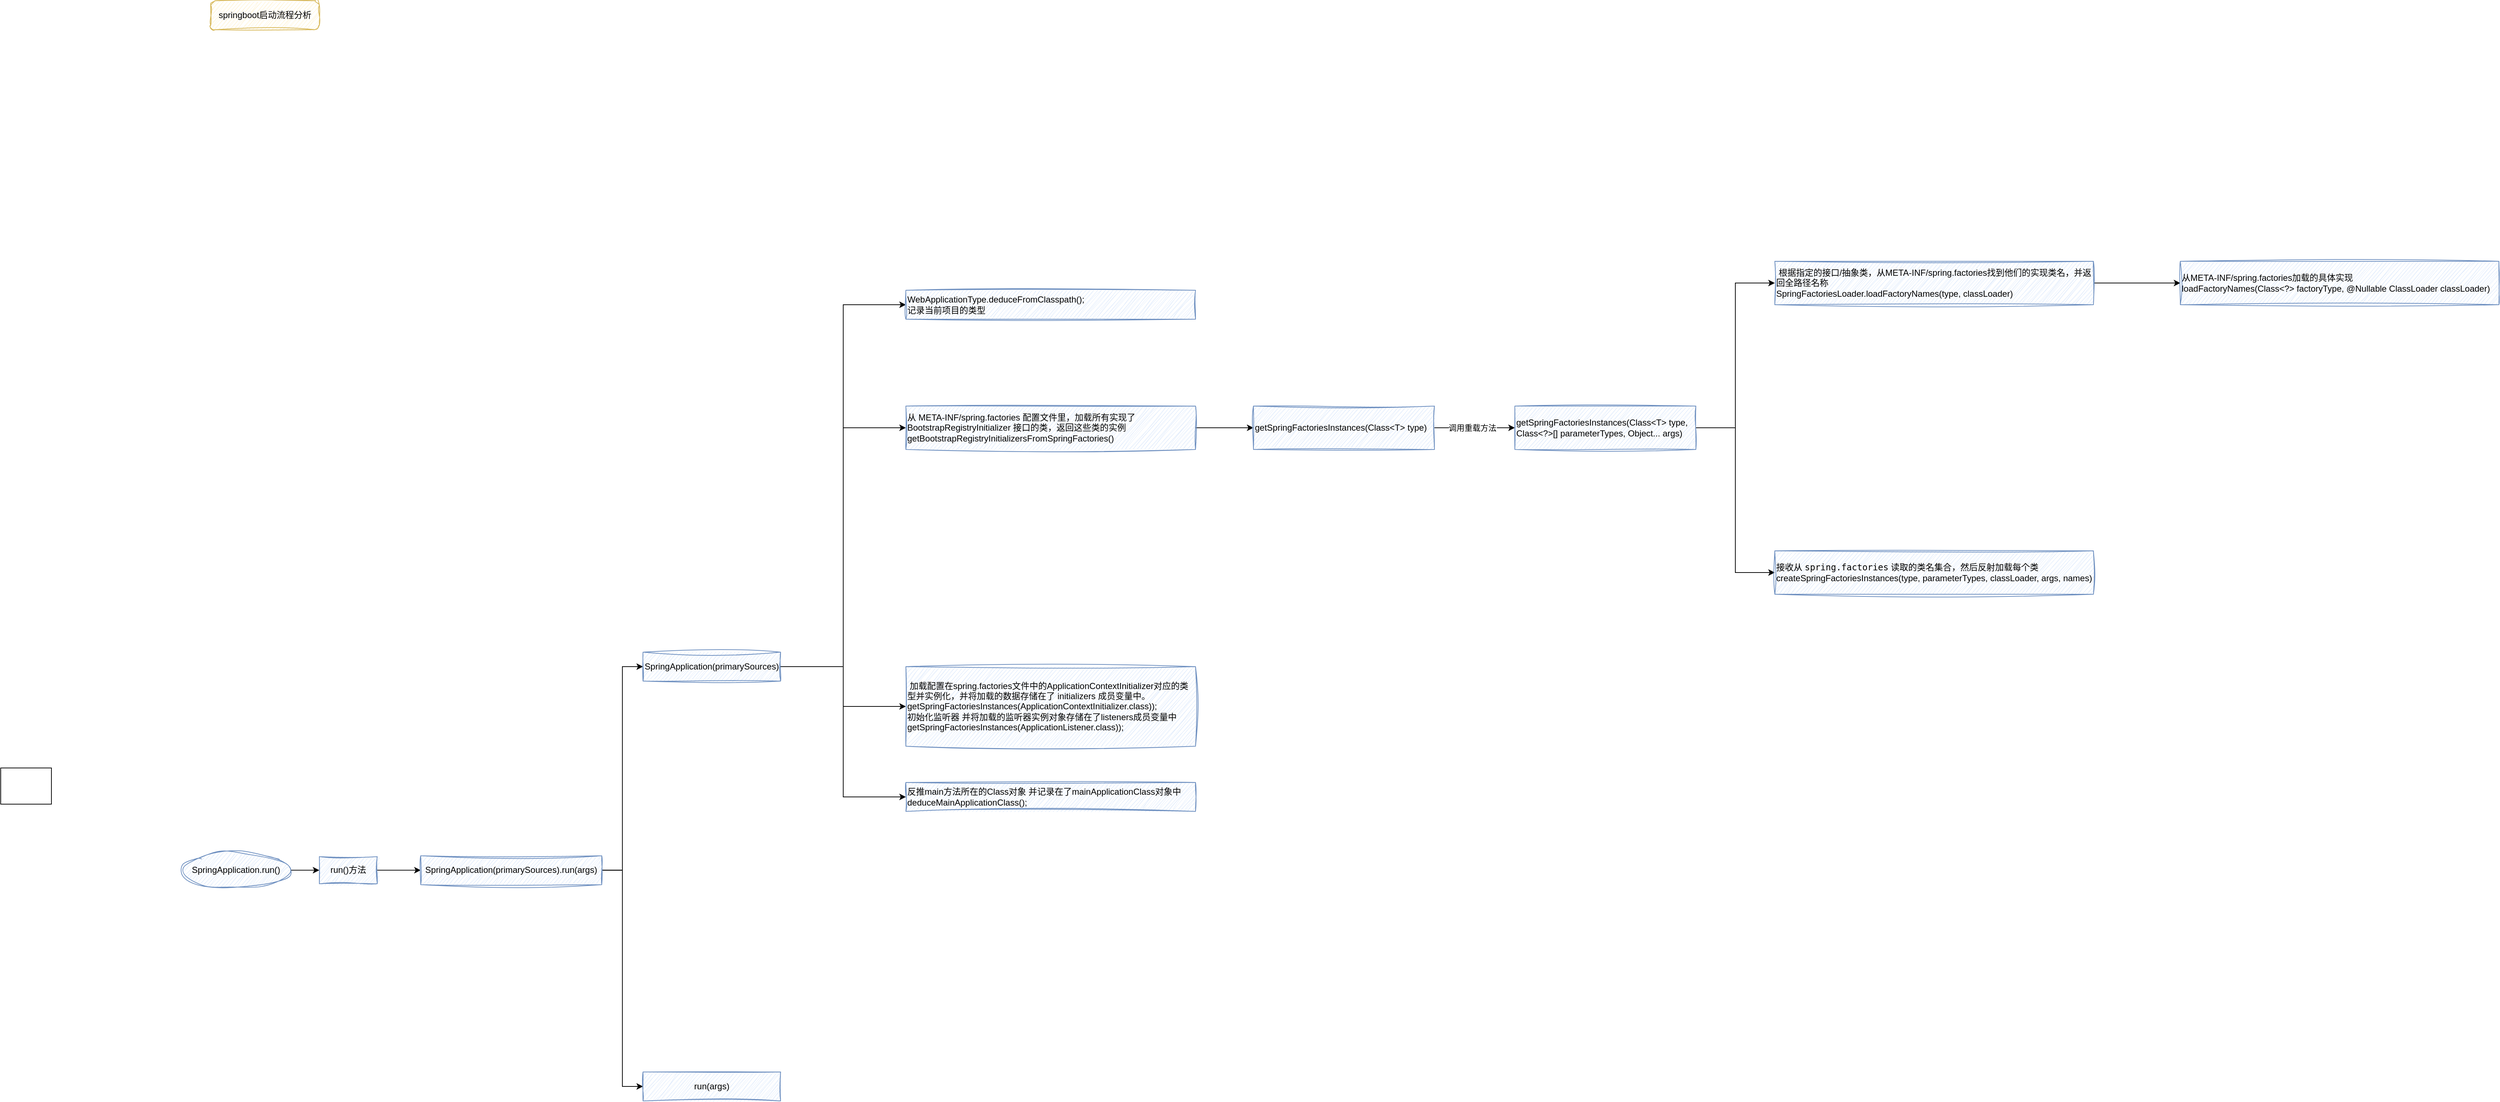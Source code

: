 <mxfile version="27.1.6">
  <diagram name="第 1 页" id="eMFeoTP_9UUyZn8uqYhF">
    <mxGraphModel dx="2040" dy="730" grid="1" gridSize="10" guides="1" tooltips="1" connect="1" arrows="1" fold="1" page="1" pageScale="1" pageWidth="827" pageHeight="1169" math="0" shadow="0">
      <root>
        <mxCell id="0" />
        <mxCell id="1" parent="0" />
        <mxCell id="Daa2gUxjf4LC8xl4a2z6-1" value="springboot启动流程分析" style="rounded=1;whiteSpace=wrap;html=1;fillColor=#fff2cc;strokeColor=#d6b656;sketch=1;curveFitting=1;jiggle=2;shadow=0;glass=0;" vertex="1" parent="1">
          <mxGeometry x="40" y="40" width="150" height="40" as="geometry" />
        </mxCell>
        <mxCell id="Daa2gUxjf4LC8xl4a2z6-2" value="" style="rounded=0;whiteSpace=wrap;html=1;" vertex="1" parent="1">
          <mxGeometry x="-250" y="1100" width="70" height="50" as="geometry" />
        </mxCell>
        <mxCell id="Daa2gUxjf4LC8xl4a2z6-6" value="" style="edgeStyle=orthogonalEdgeStyle;rounded=0;orthogonalLoop=1;jettySize=auto;html=1;" edge="1" parent="1" source="Daa2gUxjf4LC8xl4a2z6-4" target="Daa2gUxjf4LC8xl4a2z6-5">
          <mxGeometry relative="1" as="geometry" />
        </mxCell>
        <mxCell id="Daa2gUxjf4LC8xl4a2z6-4" value="SpringApplication.run()" style="strokeWidth=1;html=1;shape=mxgraph.flowchart.start_2;whiteSpace=wrap;fillColor=#dae8fc;strokeColor=#6c8ebf;sketch=1;curveFitting=1;jiggle=2;" vertex="1" parent="1">
          <mxGeometry y="1216.25" width="150" height="50" as="geometry" />
        </mxCell>
        <mxCell id="Daa2gUxjf4LC8xl4a2z6-15" style="edgeStyle=orthogonalEdgeStyle;rounded=0;orthogonalLoop=1;jettySize=auto;html=1;entryX=0;entryY=0.5;entryDx=0;entryDy=0;" edge="1" parent="1" source="Daa2gUxjf4LC8xl4a2z6-5" target="Daa2gUxjf4LC8xl4a2z6-14">
          <mxGeometry relative="1" as="geometry" />
        </mxCell>
        <mxCell id="Daa2gUxjf4LC8xl4a2z6-5" value="run()方法" style="whiteSpace=wrap;html=1;fillColor=#dae8fc;strokeColor=#6c8ebf;strokeWidth=1;sketch=1;curveFitting=1;jiggle=2;" vertex="1" parent="1">
          <mxGeometry x="190" y="1222.5" width="80" height="37.5" as="geometry" />
        </mxCell>
        <mxCell id="Daa2gUxjf4LC8xl4a2z6-20" style="edgeStyle=orthogonalEdgeStyle;rounded=0;orthogonalLoop=1;jettySize=auto;html=1;entryX=0;entryY=0.5;entryDx=0;entryDy=0;" edge="1" parent="1" source="Daa2gUxjf4LC8xl4a2z6-14" target="Daa2gUxjf4LC8xl4a2z6-19">
          <mxGeometry relative="1" as="geometry" />
        </mxCell>
        <mxCell id="Daa2gUxjf4LC8xl4a2z6-21" style="edgeStyle=orthogonalEdgeStyle;rounded=0;orthogonalLoop=1;jettySize=auto;html=1;entryX=0;entryY=0.5;entryDx=0;entryDy=0;" edge="1" parent="1" source="Daa2gUxjf4LC8xl4a2z6-14" target="Daa2gUxjf4LC8xl4a2z6-17">
          <mxGeometry relative="1" as="geometry" />
        </mxCell>
        <mxCell id="Daa2gUxjf4LC8xl4a2z6-14" value="SpringApplication(primarySources).run(args)" style="whiteSpace=wrap;html=1;fillColor=#dae8fc;strokeColor=#6c8ebf;strokeWidth=1;sketch=1;curveFitting=1;jiggle=2;" vertex="1" parent="1">
          <mxGeometry x="330" y="1221.25" width="250" height="40" as="geometry" />
        </mxCell>
        <mxCell id="Daa2gUxjf4LC8xl4a2z6-28" style="edgeStyle=orthogonalEdgeStyle;rounded=0;orthogonalLoop=1;jettySize=auto;html=1;entryX=0;entryY=0.5;entryDx=0;entryDy=0;" edge="1" parent="1" source="Daa2gUxjf4LC8xl4a2z6-17" target="Daa2gUxjf4LC8xl4a2z6-22">
          <mxGeometry relative="1" as="geometry" />
        </mxCell>
        <mxCell id="Daa2gUxjf4LC8xl4a2z6-29" style="edgeStyle=orthogonalEdgeStyle;rounded=0;orthogonalLoop=1;jettySize=auto;html=1;entryX=0;entryY=0.5;entryDx=0;entryDy=0;" edge="1" parent="1" source="Daa2gUxjf4LC8xl4a2z6-17" target="Daa2gUxjf4LC8xl4a2z6-25">
          <mxGeometry relative="1" as="geometry" />
        </mxCell>
        <mxCell id="Daa2gUxjf4LC8xl4a2z6-30" style="edgeStyle=orthogonalEdgeStyle;rounded=0;orthogonalLoop=1;jettySize=auto;html=1;entryX=0;entryY=0.5;entryDx=0;entryDy=0;" edge="1" parent="1" source="Daa2gUxjf4LC8xl4a2z6-17" target="Daa2gUxjf4LC8xl4a2z6-26">
          <mxGeometry relative="1" as="geometry" />
        </mxCell>
        <mxCell id="Daa2gUxjf4LC8xl4a2z6-31" style="edgeStyle=orthogonalEdgeStyle;rounded=0;orthogonalLoop=1;jettySize=auto;html=1;entryX=0;entryY=0.5;entryDx=0;entryDy=0;" edge="1" parent="1" source="Daa2gUxjf4LC8xl4a2z6-17" target="Daa2gUxjf4LC8xl4a2z6-27">
          <mxGeometry relative="1" as="geometry" />
        </mxCell>
        <mxCell id="Daa2gUxjf4LC8xl4a2z6-17" value="SpringApplication(primarySources)" style="whiteSpace=wrap;html=1;fillColor=#dae8fc;strokeColor=#6c8ebf;strokeWidth=1;sketch=1;curveFitting=1;jiggle=2;" vertex="1" parent="1">
          <mxGeometry x="637" y="940" width="190" height="40" as="geometry" />
        </mxCell>
        <mxCell id="Daa2gUxjf4LC8xl4a2z6-19" value="run(args)" style="whiteSpace=wrap;html=1;fillColor=#dae8fc;strokeColor=#6c8ebf;strokeWidth=1;sketch=1;curveFitting=1;jiggle=2;" vertex="1" parent="1">
          <mxGeometry x="637" y="1520" width="190" height="40" as="geometry" />
        </mxCell>
        <mxCell id="Daa2gUxjf4LC8xl4a2z6-22" value="WebApplicationType.deduceFromClasspath();&lt;br&gt;记录当前项目的类型" style="whiteSpace=wrap;html=1;fillColor=#dae8fc;strokeColor=#6c8ebf;strokeWidth=1;sketch=1;curveFitting=1;jiggle=2;align=left;" vertex="1" parent="1">
          <mxGeometry x="1000" y="440" width="400" height="40" as="geometry" />
        </mxCell>
        <mxCell id="Daa2gUxjf4LC8xl4a2z6-33" value="" style="edgeStyle=orthogonalEdgeStyle;rounded=0;orthogonalLoop=1;jettySize=auto;html=1;" edge="1" parent="1" source="Daa2gUxjf4LC8xl4a2z6-25" target="Daa2gUxjf4LC8xl4a2z6-32">
          <mxGeometry relative="1" as="geometry" />
        </mxCell>
        <mxCell id="Daa2gUxjf4LC8xl4a2z6-25" value="从 META-INF/spring.factories 配置文件里，加载所有实现了BootstrapRegistryInitializer 接口的类，返回这些类的实例&lt;br&gt;getBootstrapRegistryInitializersFromSpringFactories()" style="whiteSpace=wrap;html=1;fillColor=#dae8fc;strokeColor=#6c8ebf;strokeWidth=1;sketch=1;curveFitting=1;jiggle=2;align=left;" vertex="1" parent="1">
          <mxGeometry x="1000" y="600" width="400" height="60" as="geometry" />
        </mxCell>
        <mxCell id="Daa2gUxjf4LC8xl4a2z6-26" value="&lt;div&gt;&amp;nbsp;加载配置在spring.factories文件中的ApplicationContextInitializer对应的类型并实例化，&lt;span style=&quot;background-color: transparent; color: light-dark(rgb(0, 0, 0), rgb(255, 255, 255));&quot;&gt;并将加载的数据存储在了 initializers 成员变量中。&lt;/span&gt;&lt;span style=&quot;background-color: transparent; color: light-dark(rgb(0, 0, 0), rgb(255, 255, 255));&quot;&gt;getSpringFactoriesInstances(ApplicationContextInitializer.class));&lt;/span&gt;&lt;/div&gt;初始化监听器 并将加载的监听器实例对象存储在了listeners成员变量中&lt;br&gt;getSpringFactoriesInstances(ApplicationListener.class));" style="whiteSpace=wrap;html=1;fillColor=#dae8fc;strokeColor=#6c8ebf;strokeWidth=1;sketch=1;curveFitting=1;jiggle=2;align=left;" vertex="1" parent="1">
          <mxGeometry x="1000" y="960" width="400" height="110" as="geometry" />
        </mxCell>
        <mxCell id="Daa2gUxjf4LC8xl4a2z6-27" value="反推main方法所在的Class对象 并记录在了mainApplicationClass对象中&lt;br&gt;deduceMainApplicationClass();" style="whiteSpace=wrap;html=1;fillColor=#dae8fc;strokeColor=#6c8ebf;strokeWidth=1;sketch=1;curveFitting=1;jiggle=2;align=left;" vertex="1" parent="1">
          <mxGeometry x="1000" y="1120" width="400" height="40" as="geometry" />
        </mxCell>
        <mxCell id="Daa2gUxjf4LC8xl4a2z6-35" value="" style="edgeStyle=orthogonalEdgeStyle;rounded=0;orthogonalLoop=1;jettySize=auto;html=1;" edge="1" parent="1" source="Daa2gUxjf4LC8xl4a2z6-32" target="Daa2gUxjf4LC8xl4a2z6-34">
          <mxGeometry relative="1" as="geometry" />
        </mxCell>
        <mxCell id="Daa2gUxjf4LC8xl4a2z6-36" value="调用重载方法" style="edgeLabel;html=1;align=center;verticalAlign=middle;resizable=0;points=[];" vertex="1" connectable="0" parent="Daa2gUxjf4LC8xl4a2z6-35">
          <mxGeometry x="-0.075" relative="1" as="geometry">
            <mxPoint as="offset" />
          </mxGeometry>
        </mxCell>
        <mxCell id="Daa2gUxjf4LC8xl4a2z6-32" value="getSpringFactoriesInstances(Class&amp;lt;T&amp;gt; type)" style="whiteSpace=wrap;html=1;fillColor=#dae8fc;strokeColor=#6c8ebf;strokeWidth=1;sketch=1;curveFitting=1;jiggle=2;align=left;" vertex="1" parent="1">
          <mxGeometry x="1480" y="600" width="250" height="60" as="geometry" />
        </mxCell>
        <mxCell id="Daa2gUxjf4LC8xl4a2z6-40" style="edgeStyle=orthogonalEdgeStyle;rounded=0;orthogonalLoop=1;jettySize=auto;html=1;entryX=0;entryY=0.5;entryDx=0;entryDy=0;" edge="1" parent="1" source="Daa2gUxjf4LC8xl4a2z6-34" target="Daa2gUxjf4LC8xl4a2z6-37">
          <mxGeometry relative="1" as="geometry" />
        </mxCell>
        <mxCell id="Daa2gUxjf4LC8xl4a2z6-41" style="edgeStyle=orthogonalEdgeStyle;rounded=0;orthogonalLoop=1;jettySize=auto;html=1;entryX=0;entryY=0.5;entryDx=0;entryDy=0;" edge="1" parent="1" source="Daa2gUxjf4LC8xl4a2z6-34" target="Daa2gUxjf4LC8xl4a2z6-39">
          <mxGeometry relative="1" as="geometry" />
        </mxCell>
        <mxCell id="Daa2gUxjf4LC8xl4a2z6-34" value="getSpringFactoriesInstances(Class&amp;lt;T&amp;gt; type, Class&amp;lt;?&amp;gt;[] parameterTypes, Object... args)" style="whiteSpace=wrap;html=1;fillColor=#dae8fc;strokeColor=#6c8ebf;strokeWidth=1;sketch=1;curveFitting=1;jiggle=2;align=left;" vertex="1" parent="1">
          <mxGeometry x="1841" y="600" width="250" height="60" as="geometry" />
        </mxCell>
        <mxCell id="Daa2gUxjf4LC8xl4a2z6-43" value="" style="edgeStyle=orthogonalEdgeStyle;rounded=0;orthogonalLoop=1;jettySize=auto;html=1;" edge="1" parent="1" source="Daa2gUxjf4LC8xl4a2z6-37" target="Daa2gUxjf4LC8xl4a2z6-42">
          <mxGeometry relative="1" as="geometry" />
        </mxCell>
        <mxCell id="Daa2gUxjf4LC8xl4a2z6-37" value="&amp;nbsp;根据指定的接口/抽象类，从META-INF/spring.factories找到他们的实现类名，并返回全路径名称&lt;br&gt;SpringFactoriesLoader.loadFactoryNames(type, classLoader)" style="whiteSpace=wrap;html=1;fillColor=#dae8fc;strokeColor=#6c8ebf;strokeWidth=1;sketch=1;curveFitting=1;jiggle=2;align=left;" vertex="1" parent="1">
          <mxGeometry x="2200" y="400" width="440" height="60" as="geometry" />
        </mxCell>
        <mxCell id="Daa2gUxjf4LC8xl4a2z6-39" value="接收从 &lt;code data-end=&quot;1658&quot; data-start=&quot;1640&quot;&gt;spring.factories&lt;/code&gt; 读取的类名集合，然后反射加载每个类&lt;br&gt;createSpringFactoriesInstances(type, parameterTypes, classLoader, args, names)" style="whiteSpace=wrap;html=1;fillColor=#dae8fc;strokeColor=#6c8ebf;strokeWidth=1;sketch=1;curveFitting=1;jiggle=2;align=left;" vertex="1" parent="1">
          <mxGeometry x="2200" y="800" width="440" height="60" as="geometry" />
        </mxCell>
        <mxCell id="Daa2gUxjf4LC8xl4a2z6-42" value="从META-INF/spring.factories加载的具体实现&lt;br&gt;loadFactoryNames(Class&amp;lt;?&amp;gt; factoryType, @Nullable ClassLoader classLoader)" style="whiteSpace=wrap;html=1;fillColor=#dae8fc;strokeColor=#6c8ebf;strokeWidth=1;sketch=1;curveFitting=1;jiggle=2;align=left;" vertex="1" parent="1">
          <mxGeometry x="2760" y="400" width="440" height="60" as="geometry" />
        </mxCell>
      </root>
    </mxGraphModel>
  </diagram>
</mxfile>
